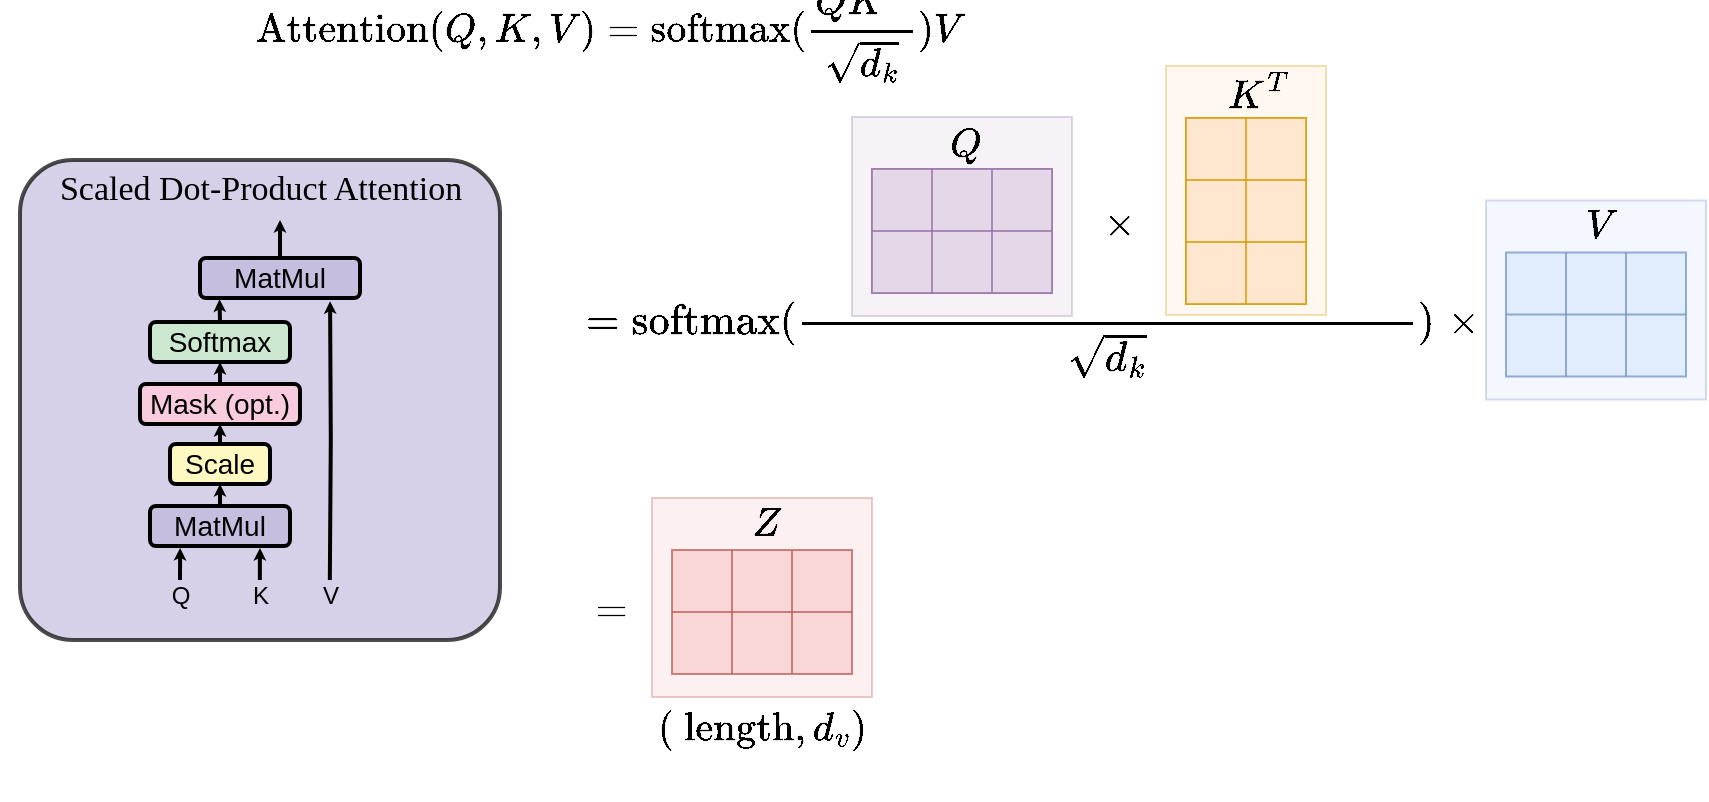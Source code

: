<mxfile version="20.6.2" type="device"><diagram id="GkOUnP5GczIfkEVFBk9v" name="第 1 页"><mxGraphModel dx="1053" dy="231" grid="1" gridSize="10" guides="1" tooltips="1" connect="1" arrows="1" fold="1" page="0" pageScale="1" pageWidth="827" pageHeight="1169" math="1" shadow="0"><root><mxCell id="0"/><mxCell id="1" parent="0"/><mxCell id="G6Idwkv1h2zS6vBlclxp-22" value="&lt;font face=&quot;Helvetica&quot;&gt;$$\mathrm{Attention}(Q, K, V) = \mathrm{softmax}(\frac{QK^T}{\sqrt{d_k}})V$$&lt;/font&gt;" style="text;html=1;align=center;verticalAlign=middle;resizable=0;points=[];autosize=1;strokeColor=none;fillColor=none;fontSize=17;fontFamily=Times New Roman;" vertex="1" parent="1"><mxGeometry x="370" y="520" width="610" height="30" as="geometry"/></mxCell><mxCell id="G6Idwkv1h2zS6vBlclxp-212" value="" style="group" vertex="1" connectable="0" parent="1"><mxGeometry x="380" y="600" width="240" height="240" as="geometry"/></mxCell><mxCell id="G6Idwkv1h2zS6vBlclxp-16" value="" style="rounded=1;whiteSpace=wrap;html=1;fillColor=#C5BEDF;strokeColor=#000000;strokeWidth=2;opacity=70;arcSize=11;" vertex="1" parent="G6Idwkv1h2zS6vBlclxp-212"><mxGeometry width="240" height="240" as="geometry"/></mxCell><mxCell id="IpcNE4mfrWbjT7wpzi4b-2" value="&lt;font style=&quot;font-size: 14px;&quot;&gt;Softmax&lt;/font&gt;" style="rounded=1;whiteSpace=wrap;html=1;fillColor=#CCE7CF;strokeColor=#000000;strokeWidth=2;" parent="G6Idwkv1h2zS6vBlclxp-212" vertex="1"><mxGeometry x="65" y="81" width="70" height="20" as="geometry"/></mxCell><mxCell id="IpcNE4mfrWbjT7wpzi4b-4" style="edgeStyle=orthogonalEdgeStyle;rounded=0;orthogonalLoop=1;jettySize=auto;html=1;exitX=0.5;exitY=0;exitDx=0;exitDy=0;entryX=0.5;entryY=1;entryDx=0;entryDy=0;strokeWidth=2;endSize=0;startSize=5;" parent="G6Idwkv1h2zS6vBlclxp-212" source="IpcNE4mfrWbjT7wpzi4b-3" target="IpcNE4mfrWbjT7wpzi4b-2" edge="1"><mxGeometry relative="1" as="geometry"/></mxCell><mxCell id="IpcNE4mfrWbjT7wpzi4b-3" value="&lt;font style=&quot;font-size: 14px;&quot;&gt;Mask (opt.)&lt;/font&gt;" style="rounded=1;whiteSpace=wrap;html=1;fillColor=#F9CBDF;strokeColor=#000000;strokeWidth=2;" parent="G6Idwkv1h2zS6vBlclxp-212" vertex="1"><mxGeometry x="60" y="112" width="80" height="20" as="geometry"/></mxCell><mxCell id="G6Idwkv1h2zS6vBlclxp-15" style="edgeStyle=orthogonalEdgeStyle;rounded=0;orthogonalLoop=1;jettySize=auto;html=1;exitX=0.5;exitY=0;exitDx=0;exitDy=0;strokeWidth=2;endSize=0;" edge="1" parent="G6Idwkv1h2zS6vBlclxp-212" source="IpcNE4mfrWbjT7wpzi4b-5"><mxGeometry relative="1" as="geometry"><mxPoint x="130" y="30" as="targetPoint"/></mxGeometry></mxCell><mxCell id="IpcNE4mfrWbjT7wpzi4b-5" value="&lt;font style=&quot;font-size: 14px;&quot;&gt;MatMul&lt;/font&gt;" style="rounded=1;whiteSpace=wrap;html=1;fillColor=#C5BEDF;strokeColor=#000000;strokeWidth=2;" parent="G6Idwkv1h2zS6vBlclxp-212" vertex="1"><mxGeometry x="90" y="49" width="80" height="20" as="geometry"/></mxCell><mxCell id="G6Idwkv1h2zS6vBlclxp-11" style="edgeStyle=orthogonalEdgeStyle;rounded=0;orthogonalLoop=1;jettySize=auto;html=1;exitX=0.5;exitY=0;exitDx=0;exitDy=0;entryX=0.122;entryY=1.033;entryDx=0;entryDy=0;entryPerimeter=0;strokeWidth=2;endSize=0;" edge="1" parent="G6Idwkv1h2zS6vBlclxp-212" source="IpcNE4mfrWbjT7wpzi4b-2" target="IpcNE4mfrWbjT7wpzi4b-5"><mxGeometry relative="1" as="geometry"/></mxCell><mxCell id="IpcNE4mfrWbjT7wpzi4b-9" style="edgeStyle=orthogonalEdgeStyle;rounded=0;orthogonalLoop=1;jettySize=auto;html=1;exitX=0.5;exitY=0;exitDx=0;exitDy=0;entryX=0.5;entryY=1;entryDx=0;entryDy=0;strokeWidth=2;startSize=5;endSize=0;" parent="G6Idwkv1h2zS6vBlclxp-212" source="IpcNE4mfrWbjT7wpzi4b-6" target="IpcNE4mfrWbjT7wpzi4b-3" edge="1"><mxGeometry relative="1" as="geometry"/></mxCell><mxCell id="IpcNE4mfrWbjT7wpzi4b-6" value="&lt;font style=&quot;font-size: 14px;&quot;&gt;Scale&lt;/font&gt;" style="rounded=1;whiteSpace=wrap;html=1;fillColor=#FDF9C0;strokeColor=#000000;strokeWidth=2;" parent="G6Idwkv1h2zS6vBlclxp-212" vertex="1"><mxGeometry x="75" y="142" width="50" height="20" as="geometry"/></mxCell><mxCell id="IpcNE4mfrWbjT7wpzi4b-8" style="edgeStyle=orthogonalEdgeStyle;rounded=0;orthogonalLoop=1;jettySize=auto;html=1;exitX=0.5;exitY=0;exitDx=0;exitDy=0;entryX=0.5;entryY=1;entryDx=0;entryDy=0;strokeWidth=2;startSize=5;endSize=0;" parent="G6Idwkv1h2zS6vBlclxp-212" source="IpcNE4mfrWbjT7wpzi4b-7" target="IpcNE4mfrWbjT7wpzi4b-6" edge="1"><mxGeometry relative="1" as="geometry"/></mxCell><mxCell id="IpcNE4mfrWbjT7wpzi4b-7" value="&lt;font style=&quot;font-size: 14px;&quot;&gt;MatMul&lt;/font&gt;" style="rounded=1;whiteSpace=wrap;html=1;fillColor=#C5BEDF;strokeColor=#000000;strokeWidth=2;" parent="G6Idwkv1h2zS6vBlclxp-212" vertex="1"><mxGeometry x="65" y="173" width="70" height="20" as="geometry"/></mxCell><mxCell id="G6Idwkv1h2zS6vBlclxp-5" style="edgeStyle=orthogonalEdgeStyle;rounded=0;orthogonalLoop=1;jettySize=auto;html=1;entryX=0.215;entryY=1.048;entryDx=0;entryDy=0;entryPerimeter=0;strokeWidth=2;endSize=0;" edge="1" parent="G6Idwkv1h2zS6vBlclxp-212" target="IpcNE4mfrWbjT7wpzi4b-7"><mxGeometry relative="1" as="geometry"><mxPoint x="80" y="210" as="sourcePoint"/></mxGeometry></mxCell><mxCell id="G6Idwkv1h2zS6vBlclxp-1" value="Q" style="text;html=1;align=center;verticalAlign=middle;resizable=0;points=[];autosize=1;strokeColor=none;fillColor=none;" vertex="1" parent="G6Idwkv1h2zS6vBlclxp-212"><mxGeometry x="65" y="203" width="30" height="30" as="geometry"/></mxCell><mxCell id="G6Idwkv1h2zS6vBlclxp-2" value="K" style="text;html=1;align=center;verticalAlign=middle;resizable=0;points=[];autosize=1;strokeColor=none;fillColor=none;" vertex="1" parent="G6Idwkv1h2zS6vBlclxp-212"><mxGeometry x="105" y="203" width="30" height="30" as="geometry"/></mxCell><mxCell id="G6Idwkv1h2zS6vBlclxp-8" style="edgeStyle=orthogonalEdgeStyle;rounded=0;orthogonalLoop=1;jettySize=auto;html=1;entryX=0.215;entryY=1.048;entryDx=0;entryDy=0;entryPerimeter=0;strokeWidth=2;endSize=0;" edge="1" parent="G6Idwkv1h2zS6vBlclxp-212"><mxGeometry relative="1" as="geometry"><mxPoint x="119.92" y="210.04" as="sourcePoint"/><mxPoint x="119.97" y="194.0" as="targetPoint"/></mxGeometry></mxCell><mxCell id="G6Idwkv1h2zS6vBlclxp-12" value="V" style="text;html=1;align=center;verticalAlign=middle;resizable=0;points=[];autosize=1;strokeColor=none;fillColor=none;" vertex="1" parent="G6Idwkv1h2zS6vBlclxp-212"><mxGeometry x="140" y="203" width="30" height="30" as="geometry"/></mxCell><mxCell id="G6Idwkv1h2zS6vBlclxp-13" style="edgeStyle=orthogonalEdgeStyle;rounded=0;orthogonalLoop=1;jettySize=auto;html=1;entryX=0.813;entryY=1.08;entryDx=0;entryDy=0;entryPerimeter=0;strokeWidth=2;endSize=0;" edge="1" parent="G6Idwkv1h2zS6vBlclxp-212" target="IpcNE4mfrWbjT7wpzi4b-5"><mxGeometry relative="1" as="geometry"><mxPoint x="154.92" y="210.04" as="sourcePoint"/><mxPoint x="154.97" y="194" as="targetPoint"/></mxGeometry></mxCell><mxCell id="G6Idwkv1h2zS6vBlclxp-17" value="&lt;font style=&quot;font-size: 17px;&quot; face=&quot;Times New Roman&quot;&gt;Scaled Dot-Product Attention&lt;/font&gt;" style="text;html=1;align=center;verticalAlign=middle;resizable=0;points=[];autosize=1;strokeColor=none;fillColor=none;" vertex="1" parent="G6Idwkv1h2zS6vBlclxp-212"><mxGeometry x="10" width="220" height="30" as="geometry"/></mxCell><mxCell id="G6Idwkv1h2zS6vBlclxp-213" value="&lt;font style=&quot;font-size: 18px;&quot;&gt;$$=\mathrm{softmax}(\frac{\quad\quad\quad\quad\quad\quad\quad\quad&lt;br&gt;\quad\quad\quad\quad\quad\quad&lt;br&gt;}{\sqrt{d_k}})$$&lt;/font&gt;" style="text;html=1;align=center;verticalAlign=middle;resizable=0;points=[];autosize=1;strokeColor=none;fillColor=none;fontSize=17;fontFamily=Helvetica;" vertex="1" parent="1"><mxGeometry x="575" y="649.5" width="600" height="80" as="geometry"/></mxCell><mxCell id="G6Idwkv1h2zS6vBlclxp-214" value="" style="rounded=0;whiteSpace=wrap;html=1;fontFamily=Helvetica;fontSize=17;opacity=30;fillColor=#e1d5e7;strokeColor=#9673a6;" vertex="1" parent="1"><mxGeometry x="796" y="578.5" width="110" height="99.5" as="geometry"/></mxCell><mxCell id="G6Idwkv1h2zS6vBlclxp-215" value="" style="shape=table;html=1;whiteSpace=wrap;startSize=0;container=1;collapsible=0;childLayout=tableLayout;fontFamily=Helvetica;fontSize=17;opacity=70;fillColor=#e1d5e7;strokeColor=#9673a6;" vertex="1" parent="1"><mxGeometry x="806" y="604.5" width="90" height="62" as="geometry"/></mxCell><mxCell id="G6Idwkv1h2zS6vBlclxp-216" value="" style="shape=tableRow;horizontal=0;startSize=0;swimlaneHead=0;swimlaneBody=0;top=0;left=0;bottom=0;right=0;collapsible=0;dropTarget=0;fillColor=none;points=[[0,0.5],[1,0.5]];portConstraint=eastwest;fontFamily=Helvetica;fontSize=17;opacity=70;" vertex="1" parent="G6Idwkv1h2zS6vBlclxp-215"><mxGeometry width="90" height="31" as="geometry"/></mxCell><mxCell id="G6Idwkv1h2zS6vBlclxp-217" value="" style="shape=partialRectangle;html=1;whiteSpace=wrap;connectable=0;fillColor=none;top=0;left=0;bottom=0;right=0;overflow=hidden;fontFamily=Helvetica;fontSize=17;opacity=70;" vertex="1" parent="G6Idwkv1h2zS6vBlclxp-216"><mxGeometry width="30" height="31" as="geometry"><mxRectangle width="30" height="31" as="alternateBounds"/></mxGeometry></mxCell><mxCell id="G6Idwkv1h2zS6vBlclxp-218" value="" style="shape=partialRectangle;html=1;whiteSpace=wrap;connectable=0;fillColor=none;top=0;left=0;bottom=0;right=0;overflow=hidden;fontFamily=Helvetica;fontSize=17;opacity=70;" vertex="1" parent="G6Idwkv1h2zS6vBlclxp-216"><mxGeometry x="30" width="30" height="31" as="geometry"><mxRectangle width="30" height="31" as="alternateBounds"/></mxGeometry></mxCell><mxCell id="G6Idwkv1h2zS6vBlclxp-219" value="" style="shape=partialRectangle;html=1;whiteSpace=wrap;connectable=0;fillColor=none;top=0;left=0;bottom=0;right=0;overflow=hidden;fontFamily=Helvetica;fontSize=17;opacity=70;" vertex="1" parent="G6Idwkv1h2zS6vBlclxp-216"><mxGeometry x="60" width="30" height="31" as="geometry"><mxRectangle width="30" height="31" as="alternateBounds"/></mxGeometry></mxCell><mxCell id="G6Idwkv1h2zS6vBlclxp-220" style="shape=tableRow;horizontal=0;startSize=0;swimlaneHead=0;swimlaneBody=0;top=0;left=0;bottom=0;right=0;collapsible=0;dropTarget=0;fillColor=none;points=[[0,0.5],[1,0.5]];portConstraint=eastwest;fontFamily=Helvetica;fontSize=17;opacity=70;" vertex="1" parent="G6Idwkv1h2zS6vBlclxp-215"><mxGeometry y="31" width="90" height="31" as="geometry"/></mxCell><mxCell id="G6Idwkv1h2zS6vBlclxp-221" style="shape=partialRectangle;html=1;whiteSpace=wrap;connectable=0;fillColor=none;top=0;left=0;bottom=0;right=0;overflow=hidden;fontFamily=Helvetica;fontSize=17;opacity=70;" vertex="1" parent="G6Idwkv1h2zS6vBlclxp-220"><mxGeometry width="30" height="31" as="geometry"><mxRectangle width="30" height="31" as="alternateBounds"/></mxGeometry></mxCell><mxCell id="G6Idwkv1h2zS6vBlclxp-222" style="shape=partialRectangle;html=1;whiteSpace=wrap;connectable=0;fillColor=none;top=0;left=0;bottom=0;right=0;overflow=hidden;fontFamily=Helvetica;fontSize=17;opacity=70;" vertex="1" parent="G6Idwkv1h2zS6vBlclxp-220"><mxGeometry x="30" width="30" height="31" as="geometry"><mxRectangle width="30" height="31" as="alternateBounds"/></mxGeometry></mxCell><mxCell id="G6Idwkv1h2zS6vBlclxp-223" style="shape=partialRectangle;html=1;whiteSpace=wrap;connectable=0;fillColor=none;top=0;left=0;bottom=0;right=0;overflow=hidden;fontFamily=Helvetica;fontSize=17;opacity=70;" vertex="1" parent="G6Idwkv1h2zS6vBlclxp-220"><mxGeometry x="60" width="30" height="31" as="geometry"><mxRectangle width="30" height="31" as="alternateBounds"/></mxGeometry></mxCell><mxCell id="G6Idwkv1h2zS6vBlclxp-224" value="$$Q$$" style="text;html=1;align=center;verticalAlign=middle;resizable=0;points=[];autosize=1;strokeColor=none;fillColor=none;fontSize=17;fontFamily=Helvetica;" vertex="1" parent="1"><mxGeometry x="818" y="577.5" width="70" height="30" as="geometry"/></mxCell><mxCell id="G6Idwkv1h2zS6vBlclxp-225" value="$$\times$$" style="text;html=1;align=center;verticalAlign=middle;resizable=0;points=[];autosize=1;strokeColor=none;fillColor=none;fontSize=17;fontFamily=Helvetica;" vertex="1" parent="1"><mxGeometry x="874" y="617.75" width="110" height="30" as="geometry"/></mxCell><mxCell id="G6Idwkv1h2zS6vBlclxp-226" value="" style="rounded=0;whiteSpace=wrap;html=1;fontFamily=Helvetica;fontSize=17;opacity=30;fillColor=#ffe6cc;strokeColor=#d79b00;" vertex="1" parent="1"><mxGeometry x="953" y="553" width="80" height="124.5" as="geometry"/></mxCell><mxCell id="G6Idwkv1h2zS6vBlclxp-227" value="" style="shape=table;html=1;whiteSpace=wrap;startSize=0;container=1;collapsible=0;childLayout=tableLayout;fontFamily=Helvetica;fontSize=17;opacity=70;fillColor=#ffe6cc;strokeColor=#d79b00;" vertex="1" parent="1"><mxGeometry x="963" y="579" width="60" height="93" as="geometry"/></mxCell><mxCell id="G6Idwkv1h2zS6vBlclxp-228" value="" style="shape=tableRow;horizontal=0;startSize=0;swimlaneHead=0;swimlaneBody=0;top=0;left=0;bottom=0;right=0;collapsible=0;dropTarget=0;fillColor=none;points=[[0,0.5],[1,0.5]];portConstraint=eastwest;fontFamily=Helvetica;fontSize=17;opacity=70;" vertex="1" parent="G6Idwkv1h2zS6vBlclxp-227"><mxGeometry width="60" height="31" as="geometry"/></mxCell><mxCell id="G6Idwkv1h2zS6vBlclxp-229" value="" style="shape=partialRectangle;html=1;whiteSpace=wrap;connectable=0;fillColor=none;top=0;left=0;bottom=0;right=0;overflow=hidden;fontFamily=Helvetica;fontSize=17;opacity=70;" vertex="1" parent="G6Idwkv1h2zS6vBlclxp-228"><mxGeometry width="30" height="31" as="geometry"><mxRectangle width="30" height="31" as="alternateBounds"/></mxGeometry></mxCell><mxCell id="G6Idwkv1h2zS6vBlclxp-230" value="" style="shape=partialRectangle;html=1;whiteSpace=wrap;connectable=0;fillColor=none;top=0;left=0;bottom=0;right=0;overflow=hidden;fontFamily=Helvetica;fontSize=17;opacity=70;" vertex="1" parent="G6Idwkv1h2zS6vBlclxp-228"><mxGeometry x="30" width="30" height="31" as="geometry"><mxRectangle width="30" height="31" as="alternateBounds"/></mxGeometry></mxCell><mxCell id="G6Idwkv1h2zS6vBlclxp-232" style="shape=tableRow;horizontal=0;startSize=0;swimlaneHead=0;swimlaneBody=0;top=0;left=0;bottom=0;right=0;collapsible=0;dropTarget=0;fillColor=none;points=[[0,0.5],[1,0.5]];portConstraint=eastwest;fontFamily=Helvetica;fontSize=17;opacity=70;" vertex="1" parent="G6Idwkv1h2zS6vBlclxp-227"><mxGeometry y="31" width="60" height="31" as="geometry"/></mxCell><mxCell id="G6Idwkv1h2zS6vBlclxp-233" style="shape=partialRectangle;html=1;whiteSpace=wrap;connectable=0;fillColor=none;top=0;left=0;bottom=0;right=0;overflow=hidden;fontFamily=Helvetica;fontSize=17;opacity=70;" vertex="1" parent="G6Idwkv1h2zS6vBlclxp-232"><mxGeometry width="30" height="31" as="geometry"><mxRectangle width="30" height="31" as="alternateBounds"/></mxGeometry></mxCell><mxCell id="G6Idwkv1h2zS6vBlclxp-234" style="shape=partialRectangle;html=1;whiteSpace=wrap;connectable=0;fillColor=none;top=0;left=0;bottom=0;right=0;overflow=hidden;fontFamily=Helvetica;fontSize=17;opacity=70;" vertex="1" parent="G6Idwkv1h2zS6vBlclxp-232"><mxGeometry x="30" width="30" height="31" as="geometry"><mxRectangle width="30" height="31" as="alternateBounds"/></mxGeometry></mxCell><mxCell id="G6Idwkv1h2zS6vBlclxp-237" style="shape=tableRow;horizontal=0;startSize=0;swimlaneHead=0;swimlaneBody=0;top=0;left=0;bottom=0;right=0;collapsible=0;dropTarget=0;fillColor=none;points=[[0,0.5],[1,0.5]];portConstraint=eastwest;fontFamily=Helvetica;fontSize=17;opacity=70;" vertex="1" parent="G6Idwkv1h2zS6vBlclxp-227"><mxGeometry y="62" width="60" height="31" as="geometry"/></mxCell><mxCell id="G6Idwkv1h2zS6vBlclxp-238" style="shape=partialRectangle;html=1;whiteSpace=wrap;connectable=0;fillColor=none;top=0;left=0;bottom=0;right=0;overflow=hidden;fontFamily=Helvetica;fontSize=17;opacity=70;" vertex="1" parent="G6Idwkv1h2zS6vBlclxp-237"><mxGeometry width="30" height="31" as="geometry"><mxRectangle width="30" height="31" as="alternateBounds"/></mxGeometry></mxCell><mxCell id="G6Idwkv1h2zS6vBlclxp-239" style="shape=partialRectangle;html=1;whiteSpace=wrap;connectable=0;fillColor=none;top=0;left=0;bottom=0;right=0;overflow=hidden;fontFamily=Helvetica;fontSize=17;opacity=70;" vertex="1" parent="G6Idwkv1h2zS6vBlclxp-237"><mxGeometry x="30" width="30" height="31" as="geometry"><mxRectangle width="30" height="31" as="alternateBounds"/></mxGeometry></mxCell><mxCell id="G6Idwkv1h2zS6vBlclxp-236" value="$$K^T$$" style="text;html=1;align=center;verticalAlign=middle;resizable=0;points=[];autosize=1;strokeColor=none;fillColor=none;fontSize=17;fontFamily=Helvetica;" vertex="1" parent="1"><mxGeometry x="954" y="552" width="90" height="30" as="geometry"/></mxCell><mxCell id="G6Idwkv1h2zS6vBlclxp-242" value="$$\times$$" style="text;html=1;align=center;verticalAlign=middle;resizable=0;points=[];autosize=1;strokeColor=none;fillColor=none;fontSize=17;fontFamily=Helvetica;" vertex="1" parent="1"><mxGeometry x="1046" y="666.5" width="110" height="30" as="geometry"/></mxCell><mxCell id="G6Idwkv1h2zS6vBlclxp-254" value="" style="rounded=0;whiteSpace=wrap;html=1;fontFamily=Helvetica;fontSize=17;opacity=30;fillColor=#dae8fc;strokeColor=#6c8ebf;" vertex="1" parent="1"><mxGeometry x="1113" y="620.25" width="110" height="99.5" as="geometry"/></mxCell><mxCell id="G6Idwkv1h2zS6vBlclxp-255" value="" style="shape=table;html=1;whiteSpace=wrap;startSize=0;container=1;collapsible=0;childLayout=tableLayout;fontFamily=Helvetica;fontSize=17;opacity=70;fillColor=#dae8fc;strokeColor=#6c8ebf;" vertex="1" parent="1"><mxGeometry x="1123" y="646.25" width="90" height="62" as="geometry"/></mxCell><mxCell id="G6Idwkv1h2zS6vBlclxp-256" value="" style="shape=tableRow;horizontal=0;startSize=0;swimlaneHead=0;swimlaneBody=0;top=0;left=0;bottom=0;right=0;collapsible=0;dropTarget=0;fillColor=none;points=[[0,0.5],[1,0.5]];portConstraint=eastwest;fontFamily=Helvetica;fontSize=17;opacity=70;" vertex="1" parent="G6Idwkv1h2zS6vBlclxp-255"><mxGeometry width="90" height="31" as="geometry"/></mxCell><mxCell id="G6Idwkv1h2zS6vBlclxp-257" value="" style="shape=partialRectangle;html=1;whiteSpace=wrap;connectable=0;fillColor=none;top=0;left=0;bottom=0;right=0;overflow=hidden;fontFamily=Helvetica;fontSize=17;opacity=70;" vertex="1" parent="G6Idwkv1h2zS6vBlclxp-256"><mxGeometry width="30" height="31" as="geometry"><mxRectangle width="30" height="31" as="alternateBounds"/></mxGeometry></mxCell><mxCell id="G6Idwkv1h2zS6vBlclxp-258" value="" style="shape=partialRectangle;html=1;whiteSpace=wrap;connectable=0;fillColor=none;top=0;left=0;bottom=0;right=0;overflow=hidden;fontFamily=Helvetica;fontSize=17;opacity=70;" vertex="1" parent="G6Idwkv1h2zS6vBlclxp-256"><mxGeometry x="30" width="30" height="31" as="geometry"><mxRectangle width="30" height="31" as="alternateBounds"/></mxGeometry></mxCell><mxCell id="G6Idwkv1h2zS6vBlclxp-259" value="" style="shape=partialRectangle;html=1;whiteSpace=wrap;connectable=0;fillColor=none;top=0;left=0;bottom=0;right=0;overflow=hidden;fontFamily=Helvetica;fontSize=17;opacity=70;" vertex="1" parent="G6Idwkv1h2zS6vBlclxp-256"><mxGeometry x="60" width="30" height="31" as="geometry"><mxRectangle width="30" height="31" as="alternateBounds"/></mxGeometry></mxCell><mxCell id="G6Idwkv1h2zS6vBlclxp-260" style="shape=tableRow;horizontal=0;startSize=0;swimlaneHead=0;swimlaneBody=0;top=0;left=0;bottom=0;right=0;collapsible=0;dropTarget=0;fillColor=none;points=[[0,0.5],[1,0.5]];portConstraint=eastwest;fontFamily=Helvetica;fontSize=17;opacity=70;" vertex="1" parent="G6Idwkv1h2zS6vBlclxp-255"><mxGeometry y="31" width="90" height="31" as="geometry"/></mxCell><mxCell id="G6Idwkv1h2zS6vBlclxp-261" style="shape=partialRectangle;html=1;whiteSpace=wrap;connectable=0;fillColor=none;top=0;left=0;bottom=0;right=0;overflow=hidden;fontFamily=Helvetica;fontSize=17;opacity=70;" vertex="1" parent="G6Idwkv1h2zS6vBlclxp-260"><mxGeometry width="30" height="31" as="geometry"><mxRectangle width="30" height="31" as="alternateBounds"/></mxGeometry></mxCell><mxCell id="G6Idwkv1h2zS6vBlclxp-262" style="shape=partialRectangle;html=1;whiteSpace=wrap;connectable=0;fillColor=none;top=0;left=0;bottom=0;right=0;overflow=hidden;fontFamily=Helvetica;fontSize=17;opacity=70;" vertex="1" parent="G6Idwkv1h2zS6vBlclxp-260"><mxGeometry x="30" width="30" height="31" as="geometry"><mxRectangle width="30" height="31" as="alternateBounds"/></mxGeometry></mxCell><mxCell id="G6Idwkv1h2zS6vBlclxp-263" style="shape=partialRectangle;html=1;whiteSpace=wrap;connectable=0;fillColor=none;top=0;left=0;bottom=0;right=0;overflow=hidden;fontFamily=Helvetica;fontSize=17;opacity=70;" vertex="1" parent="G6Idwkv1h2zS6vBlclxp-260"><mxGeometry x="60" width="30" height="31" as="geometry"><mxRectangle width="30" height="31" as="alternateBounds"/></mxGeometry></mxCell><mxCell id="G6Idwkv1h2zS6vBlclxp-264" value="$$V$$" style="text;html=1;align=center;verticalAlign=middle;resizable=0;points=[];autosize=1;strokeColor=none;fillColor=none;fontSize=17;fontFamily=Helvetica;" vertex="1" parent="1"><mxGeometry x="1135" y="619.25" width="70" height="30" as="geometry"/></mxCell><mxCell id="G6Idwkv1h2zS6vBlclxp-266" value="" style="rounded=0;whiteSpace=wrap;html=1;fontFamily=Helvetica;fontSize=17;opacity=30;fillColor=#f8cecc;strokeColor=#b85450;" vertex="1" parent="1"><mxGeometry x="696" y="769" width="110" height="99.5" as="geometry"/></mxCell><mxCell id="G6Idwkv1h2zS6vBlclxp-267" value="" style="shape=table;html=1;whiteSpace=wrap;startSize=0;container=1;collapsible=0;childLayout=tableLayout;fontFamily=Helvetica;fontSize=17;opacity=70;fillColor=#f8cecc;strokeColor=#b85450;" vertex="1" parent="1"><mxGeometry x="706" y="795" width="90" height="62" as="geometry"/></mxCell><mxCell id="G6Idwkv1h2zS6vBlclxp-268" value="" style="shape=tableRow;horizontal=0;startSize=0;swimlaneHead=0;swimlaneBody=0;top=0;left=0;bottom=0;right=0;collapsible=0;dropTarget=0;fillColor=none;points=[[0,0.5],[1,0.5]];portConstraint=eastwest;fontFamily=Helvetica;fontSize=17;opacity=70;" vertex="1" parent="G6Idwkv1h2zS6vBlclxp-267"><mxGeometry width="90" height="31" as="geometry"/></mxCell><mxCell id="G6Idwkv1h2zS6vBlclxp-269" value="" style="shape=partialRectangle;html=1;whiteSpace=wrap;connectable=0;fillColor=none;top=0;left=0;bottom=0;right=0;overflow=hidden;fontFamily=Helvetica;fontSize=17;opacity=70;" vertex="1" parent="G6Idwkv1h2zS6vBlclxp-268"><mxGeometry width="30" height="31" as="geometry"><mxRectangle width="30" height="31" as="alternateBounds"/></mxGeometry></mxCell><mxCell id="G6Idwkv1h2zS6vBlclxp-270" value="" style="shape=partialRectangle;html=1;whiteSpace=wrap;connectable=0;fillColor=none;top=0;left=0;bottom=0;right=0;overflow=hidden;fontFamily=Helvetica;fontSize=17;opacity=70;" vertex="1" parent="G6Idwkv1h2zS6vBlclxp-268"><mxGeometry x="30" width="30" height="31" as="geometry"><mxRectangle width="30" height="31" as="alternateBounds"/></mxGeometry></mxCell><mxCell id="G6Idwkv1h2zS6vBlclxp-271" value="" style="shape=partialRectangle;html=1;whiteSpace=wrap;connectable=0;fillColor=none;top=0;left=0;bottom=0;right=0;overflow=hidden;fontFamily=Helvetica;fontSize=17;opacity=70;" vertex="1" parent="G6Idwkv1h2zS6vBlclxp-268"><mxGeometry x="60" width="30" height="31" as="geometry"><mxRectangle width="30" height="31" as="alternateBounds"/></mxGeometry></mxCell><mxCell id="G6Idwkv1h2zS6vBlclxp-272" style="shape=tableRow;horizontal=0;startSize=0;swimlaneHead=0;swimlaneBody=0;top=0;left=0;bottom=0;right=0;collapsible=0;dropTarget=0;fillColor=none;points=[[0,0.5],[1,0.5]];portConstraint=eastwest;fontFamily=Helvetica;fontSize=17;opacity=70;" vertex="1" parent="G6Idwkv1h2zS6vBlclxp-267"><mxGeometry y="31" width="90" height="31" as="geometry"/></mxCell><mxCell id="G6Idwkv1h2zS6vBlclxp-273" style="shape=partialRectangle;html=1;whiteSpace=wrap;connectable=0;fillColor=none;top=0;left=0;bottom=0;right=0;overflow=hidden;fontFamily=Helvetica;fontSize=17;opacity=70;" vertex="1" parent="G6Idwkv1h2zS6vBlclxp-272"><mxGeometry width="30" height="31" as="geometry"><mxRectangle width="30" height="31" as="alternateBounds"/></mxGeometry></mxCell><mxCell id="G6Idwkv1h2zS6vBlclxp-274" style="shape=partialRectangle;html=1;whiteSpace=wrap;connectable=0;fillColor=none;top=0;left=0;bottom=0;right=0;overflow=hidden;fontFamily=Helvetica;fontSize=17;opacity=70;" vertex="1" parent="G6Idwkv1h2zS6vBlclxp-272"><mxGeometry x="30" width="30" height="31" as="geometry"><mxRectangle width="30" height="31" as="alternateBounds"/></mxGeometry></mxCell><mxCell id="G6Idwkv1h2zS6vBlclxp-275" style="shape=partialRectangle;html=1;whiteSpace=wrap;connectable=0;fillColor=none;top=0;left=0;bottom=0;right=0;overflow=hidden;fontFamily=Helvetica;fontSize=17;opacity=70;" vertex="1" parent="G6Idwkv1h2zS6vBlclxp-272"><mxGeometry x="60" width="30" height="31" as="geometry"><mxRectangle width="30" height="31" as="alternateBounds"/></mxGeometry></mxCell><mxCell id="G6Idwkv1h2zS6vBlclxp-276" value="$$Z$$" style="text;html=1;align=center;verticalAlign=middle;resizable=0;points=[];autosize=1;strokeColor=none;fillColor=none;fontSize=17;fontFamily=Helvetica;" vertex="1" parent="1"><mxGeometry x="718" y="768" width="70" height="30" as="geometry"/></mxCell><mxCell id="G6Idwkv1h2zS6vBlclxp-278" value="" style="shape=table;html=1;whiteSpace=wrap;startSize=0;container=1;collapsible=0;childLayout=tableLayout;fontFamily=Helvetica;fontSize=17;opacity=70;fillColor=#e1d5e7;strokeColor=#9673a6;" vertex="1" parent="1"><mxGeometry x="806" y="604.5" width="90" height="62" as="geometry"/></mxCell><mxCell id="G6Idwkv1h2zS6vBlclxp-279" value="" style="shape=tableRow;horizontal=0;startSize=0;swimlaneHead=0;swimlaneBody=0;top=0;left=0;bottom=0;right=0;collapsible=0;dropTarget=0;fillColor=none;points=[[0,0.5],[1,0.5]];portConstraint=eastwest;fontFamily=Helvetica;fontSize=17;opacity=70;" vertex="1" parent="G6Idwkv1h2zS6vBlclxp-278"><mxGeometry width="90" height="31" as="geometry"/></mxCell><mxCell id="G6Idwkv1h2zS6vBlclxp-280" value="" style="shape=partialRectangle;html=1;whiteSpace=wrap;connectable=0;fillColor=none;top=0;left=0;bottom=0;right=0;overflow=hidden;fontFamily=Helvetica;fontSize=17;opacity=70;" vertex="1" parent="G6Idwkv1h2zS6vBlclxp-279"><mxGeometry width="30" height="31" as="geometry"><mxRectangle width="30" height="31" as="alternateBounds"/></mxGeometry></mxCell><mxCell id="G6Idwkv1h2zS6vBlclxp-281" value="" style="shape=partialRectangle;html=1;whiteSpace=wrap;connectable=0;fillColor=none;top=0;left=0;bottom=0;right=0;overflow=hidden;fontFamily=Helvetica;fontSize=17;opacity=70;" vertex="1" parent="G6Idwkv1h2zS6vBlclxp-279"><mxGeometry x="30" width="30" height="31" as="geometry"><mxRectangle width="30" height="31" as="alternateBounds"/></mxGeometry></mxCell><mxCell id="G6Idwkv1h2zS6vBlclxp-282" value="" style="shape=partialRectangle;html=1;whiteSpace=wrap;connectable=0;fillColor=none;top=0;left=0;bottom=0;right=0;overflow=hidden;fontFamily=Helvetica;fontSize=17;opacity=70;" vertex="1" parent="G6Idwkv1h2zS6vBlclxp-279"><mxGeometry x="60" width="30" height="31" as="geometry"><mxRectangle width="30" height="31" as="alternateBounds"/></mxGeometry></mxCell><mxCell id="G6Idwkv1h2zS6vBlclxp-283" style="shape=tableRow;horizontal=0;startSize=0;swimlaneHead=0;swimlaneBody=0;top=0;left=0;bottom=0;right=0;collapsible=0;dropTarget=0;fillColor=none;points=[[0,0.5],[1,0.5]];portConstraint=eastwest;fontFamily=Helvetica;fontSize=17;opacity=70;" vertex="1" parent="G6Idwkv1h2zS6vBlclxp-278"><mxGeometry y="31" width="90" height="31" as="geometry"/></mxCell><mxCell id="G6Idwkv1h2zS6vBlclxp-284" style="shape=partialRectangle;html=1;whiteSpace=wrap;connectable=0;fillColor=none;top=0;left=0;bottom=0;right=0;overflow=hidden;fontFamily=Helvetica;fontSize=17;opacity=70;" vertex="1" parent="G6Idwkv1h2zS6vBlclxp-283"><mxGeometry width="30" height="31" as="geometry"><mxRectangle width="30" height="31" as="alternateBounds"/></mxGeometry></mxCell><mxCell id="G6Idwkv1h2zS6vBlclxp-285" style="shape=partialRectangle;html=1;whiteSpace=wrap;connectable=0;fillColor=none;top=0;left=0;bottom=0;right=0;overflow=hidden;fontFamily=Helvetica;fontSize=17;opacity=70;" vertex="1" parent="G6Idwkv1h2zS6vBlclxp-283"><mxGeometry x="30" width="30" height="31" as="geometry"><mxRectangle width="30" height="31" as="alternateBounds"/></mxGeometry></mxCell><mxCell id="G6Idwkv1h2zS6vBlclxp-286" style="shape=partialRectangle;html=1;whiteSpace=wrap;connectable=0;fillColor=none;top=0;left=0;bottom=0;right=0;overflow=hidden;fontFamily=Helvetica;fontSize=17;opacity=70;" vertex="1" parent="G6Idwkv1h2zS6vBlclxp-283"><mxGeometry x="60" width="30" height="31" as="geometry"><mxRectangle width="30" height="31" as="alternateBounds"/></mxGeometry></mxCell><mxCell id="G6Idwkv1h2zS6vBlclxp-287" value="$$\times$$" style="text;html=1;align=center;verticalAlign=middle;resizable=0;points=[];autosize=1;strokeColor=none;fillColor=none;fontSize=17;fontFamily=Helvetica;" vertex="1" parent="1"><mxGeometry x="874" y="617.75" width="110" height="30" as="geometry"/></mxCell><mxCell id="G6Idwkv1h2zS6vBlclxp-288" value="" style="shape=table;html=1;whiteSpace=wrap;startSize=0;container=1;collapsible=0;childLayout=tableLayout;fontFamily=Helvetica;fontSize=17;opacity=70;fillColor=#ffe6cc;strokeColor=#d79b00;" vertex="1" parent="1"><mxGeometry x="963" y="579" width="60" height="93" as="geometry"/></mxCell><mxCell id="G6Idwkv1h2zS6vBlclxp-289" value="" style="shape=tableRow;horizontal=0;startSize=0;swimlaneHead=0;swimlaneBody=0;top=0;left=0;bottom=0;right=0;collapsible=0;dropTarget=0;fillColor=none;points=[[0,0.5],[1,0.5]];portConstraint=eastwest;fontFamily=Helvetica;fontSize=17;opacity=70;" vertex="1" parent="G6Idwkv1h2zS6vBlclxp-288"><mxGeometry width="60" height="31" as="geometry"/></mxCell><mxCell id="G6Idwkv1h2zS6vBlclxp-290" value="" style="shape=partialRectangle;html=1;whiteSpace=wrap;connectable=0;fillColor=none;top=0;left=0;bottom=0;right=0;overflow=hidden;fontFamily=Helvetica;fontSize=17;opacity=70;" vertex="1" parent="G6Idwkv1h2zS6vBlclxp-289"><mxGeometry width="30" height="31" as="geometry"><mxRectangle width="30" height="31" as="alternateBounds"/></mxGeometry></mxCell><mxCell id="G6Idwkv1h2zS6vBlclxp-291" value="" style="shape=partialRectangle;html=1;whiteSpace=wrap;connectable=0;fillColor=none;top=0;left=0;bottom=0;right=0;overflow=hidden;fontFamily=Helvetica;fontSize=17;opacity=70;" vertex="1" parent="G6Idwkv1h2zS6vBlclxp-289"><mxGeometry x="30" width="30" height="31" as="geometry"><mxRectangle width="30" height="31" as="alternateBounds"/></mxGeometry></mxCell><mxCell id="G6Idwkv1h2zS6vBlclxp-292" style="shape=tableRow;horizontal=0;startSize=0;swimlaneHead=0;swimlaneBody=0;top=0;left=0;bottom=0;right=0;collapsible=0;dropTarget=0;fillColor=none;points=[[0,0.5],[1,0.5]];portConstraint=eastwest;fontFamily=Helvetica;fontSize=17;opacity=70;" vertex="1" parent="G6Idwkv1h2zS6vBlclxp-288"><mxGeometry y="31" width="60" height="31" as="geometry"/></mxCell><mxCell id="G6Idwkv1h2zS6vBlclxp-293" style="shape=partialRectangle;html=1;whiteSpace=wrap;connectable=0;fillColor=none;top=0;left=0;bottom=0;right=0;overflow=hidden;fontFamily=Helvetica;fontSize=17;opacity=70;" vertex="1" parent="G6Idwkv1h2zS6vBlclxp-292"><mxGeometry width="30" height="31" as="geometry"><mxRectangle width="30" height="31" as="alternateBounds"/></mxGeometry></mxCell><mxCell id="G6Idwkv1h2zS6vBlclxp-294" style="shape=partialRectangle;html=1;whiteSpace=wrap;connectable=0;fillColor=none;top=0;left=0;bottom=0;right=0;overflow=hidden;fontFamily=Helvetica;fontSize=17;opacity=70;" vertex="1" parent="G6Idwkv1h2zS6vBlclxp-292"><mxGeometry x="30" width="30" height="31" as="geometry"><mxRectangle width="30" height="31" as="alternateBounds"/></mxGeometry></mxCell><mxCell id="G6Idwkv1h2zS6vBlclxp-295" style="shape=tableRow;horizontal=0;startSize=0;swimlaneHead=0;swimlaneBody=0;top=0;left=0;bottom=0;right=0;collapsible=0;dropTarget=0;fillColor=none;points=[[0,0.5],[1,0.5]];portConstraint=eastwest;fontFamily=Helvetica;fontSize=17;opacity=70;" vertex="1" parent="G6Idwkv1h2zS6vBlclxp-288"><mxGeometry y="62" width="60" height="31" as="geometry"/></mxCell><mxCell id="G6Idwkv1h2zS6vBlclxp-296" style="shape=partialRectangle;html=1;whiteSpace=wrap;connectable=0;fillColor=none;top=0;left=0;bottom=0;right=0;overflow=hidden;fontFamily=Helvetica;fontSize=17;opacity=70;" vertex="1" parent="G6Idwkv1h2zS6vBlclxp-295"><mxGeometry width="30" height="31" as="geometry"><mxRectangle width="30" height="31" as="alternateBounds"/></mxGeometry></mxCell><mxCell id="G6Idwkv1h2zS6vBlclxp-297" style="shape=partialRectangle;html=1;whiteSpace=wrap;connectable=0;fillColor=none;top=0;left=0;bottom=0;right=0;overflow=hidden;fontFamily=Helvetica;fontSize=17;opacity=70;" vertex="1" parent="G6Idwkv1h2zS6vBlclxp-295"><mxGeometry x="30" width="30" height="31" as="geometry"><mxRectangle width="30" height="31" as="alternateBounds"/></mxGeometry></mxCell><mxCell id="G6Idwkv1h2zS6vBlclxp-298" value="$$=$$" style="text;html=1;align=center;verticalAlign=middle;resizable=0;points=[];autosize=1;strokeColor=none;fillColor=none;fontSize=17;fontFamily=Helvetica;" vertex="1" parent="1"><mxGeometry x="640" y="811" width="70" height="30" as="geometry"/></mxCell><mxCell id="G6Idwkv1h2zS6vBlclxp-300" value="$$ (\text{&lt;br&gt;length},&lt;br&gt;d_v)$$" style="text;html=1;align=center;verticalAlign=middle;resizable=0;points=[];autosize=1;strokeColor=none;fillColor=none;fontSize=17;fontFamily=Helvetica;" vertex="1" parent="1"><mxGeometry x="706" y="850" width="90" height="70" as="geometry"/></mxCell></root></mxGraphModel></diagram></mxfile>